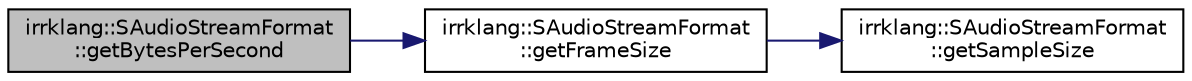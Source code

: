digraph "irrklang::SAudioStreamFormat::getBytesPerSecond"
{
  bgcolor="transparent";
  edge [fontname="Helvetica",fontsize="10",labelfontname="Helvetica",labelfontsize="10"];
  node [fontname="Helvetica",fontsize="10",shape=record];
  rankdir="LR";
  Node1 [label="irrklang::SAudioStreamFormat\l::getBytesPerSecond",height=0.2,width=0.4,color="black", fillcolor="grey75", style="filled", fontcolor="black"];
  Node1 -> Node2 [color="midnightblue",fontsize="10",style="solid",fontname="Helvetica"];
  Node2 [label="irrklang::SAudioStreamFormat\l::getFrameSize",height=0.2,width=0.4,color="black",URL="$structirrklang_1_1SAudioStreamFormat.html#adbd8ce7f570a0c252d8aa74a3c444adb",tooltip="returns the frame size of the stream data in bytes "];
  Node2 -> Node3 [color="midnightblue",fontsize="10",style="solid",fontname="Helvetica"];
  Node3 [label="irrklang::SAudioStreamFormat\l::getSampleSize",height=0.2,width=0.4,color="black",URL="$structirrklang_1_1SAudioStreamFormat.html#a0285204b54e3c969ae01d7bbec2f39b8",tooltip="returns the size of a sample of the data described by the stream data in bytes "];
}
